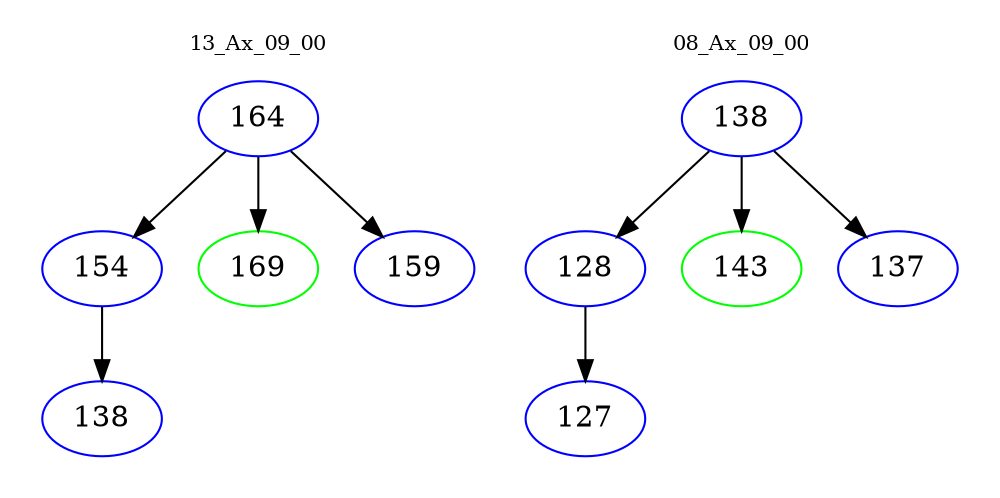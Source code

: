 digraph{
subgraph cluster_0 {
color = white
label = "13_Ax_09_00";
fontsize=10;
T0_164 [label="164", color="blue"]
T0_164 -> T0_154 [color="black"]
T0_154 [label="154", color="blue"]
T0_154 -> T0_138 [color="black"]
T0_138 [label="138", color="blue"]
T0_164 -> T0_169 [color="black"]
T0_169 [label="169", color="green"]
T0_164 -> T0_159 [color="black"]
T0_159 [label="159", color="blue"]
}
subgraph cluster_1 {
color = white
label = "08_Ax_09_00";
fontsize=10;
T1_138 [label="138", color="blue"]
T1_138 -> T1_128 [color="black"]
T1_128 [label="128", color="blue"]
T1_128 -> T1_127 [color="black"]
T1_127 [label="127", color="blue"]
T1_138 -> T1_143 [color="black"]
T1_143 [label="143", color="green"]
T1_138 -> T1_137 [color="black"]
T1_137 [label="137", color="blue"]
}
}
